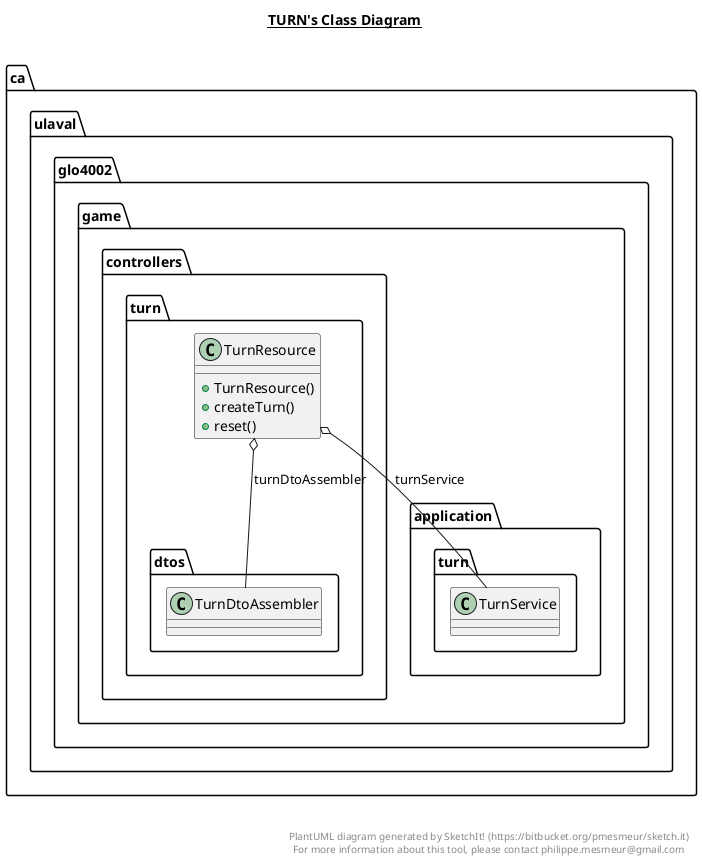 @startuml

title __TURN's Class Diagram__\n

    namespace ca.ulaval.glo4002.game {
      namespace controllers.turn {
        class ca.ulaval.glo4002.game.controllers.turn.TurnResource {
            + TurnResource()
            + createTurn()
            + reset()
        }
      }
    }

  ca.ulaval.glo4002.game.controllers.turn.TurnResource o-- ca.ulaval.glo4002.game.controllers.turn.dtos.TurnDtoAssembler : turnDtoAssembler
  ca.ulaval.glo4002.game.controllers.turn.TurnResource o-- ca.ulaval.glo4002.game.application.turn.TurnService : turnService


right footer


PlantUML diagram generated by SketchIt! (https://bitbucket.org/pmesmeur/sketch.it)
For more information about this tool, please contact philippe.mesmeur@gmail.com
endfooter

@enduml
